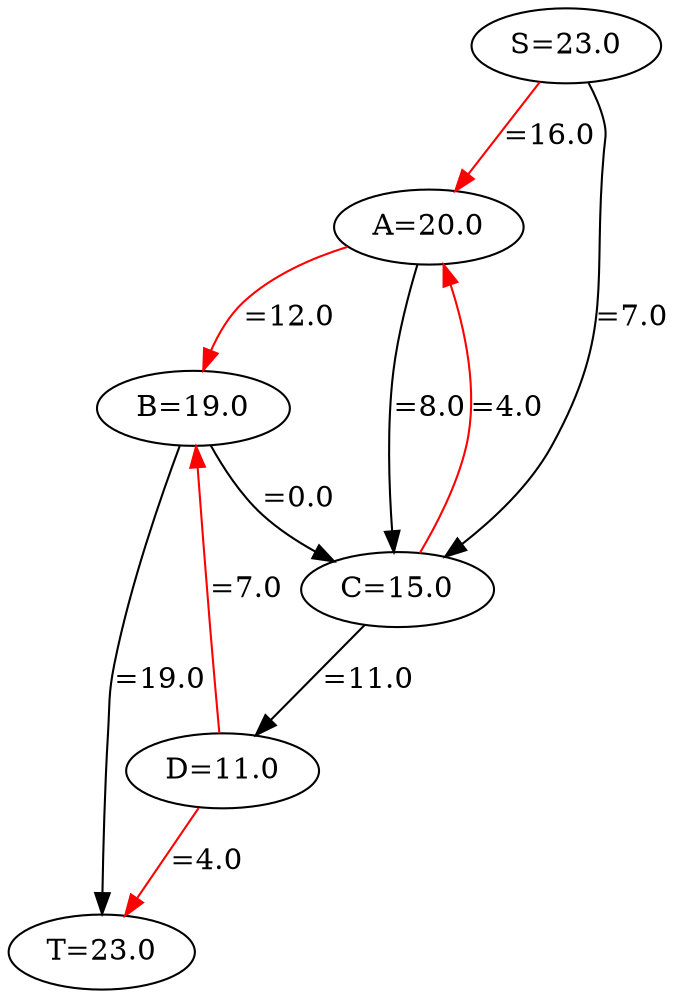 strict digraph G {
  1 [ label="A=20.0" ];
  2 [ label="B=19.0" ];
  3 [ label="C=15.0" ];
  4 [ label="D=11.0" ];
  5 [ label="S=23.0" ];
  6 [ label="T=23.0" ];
  1 -> 3 [ label="=8.0" ];
  3 -> 1 [ label="=4.0" color="red" ];
  1 -> 2 [ label="=12.0" color="red" ];
  4 -> 2 [ label="=7.0" color="red" ];
  2 -> 3 [ label="=0.0" ];
  3 -> 4 [ label="=11.0" ];
  5 -> 1 [ label="=16.0" color="red" ];
  5 -> 3 [ label="=7.0" ];
  2 -> 6 [ label="=19.0" ];
  4 -> 6 [ label="=4.0" color="red" ];
}
